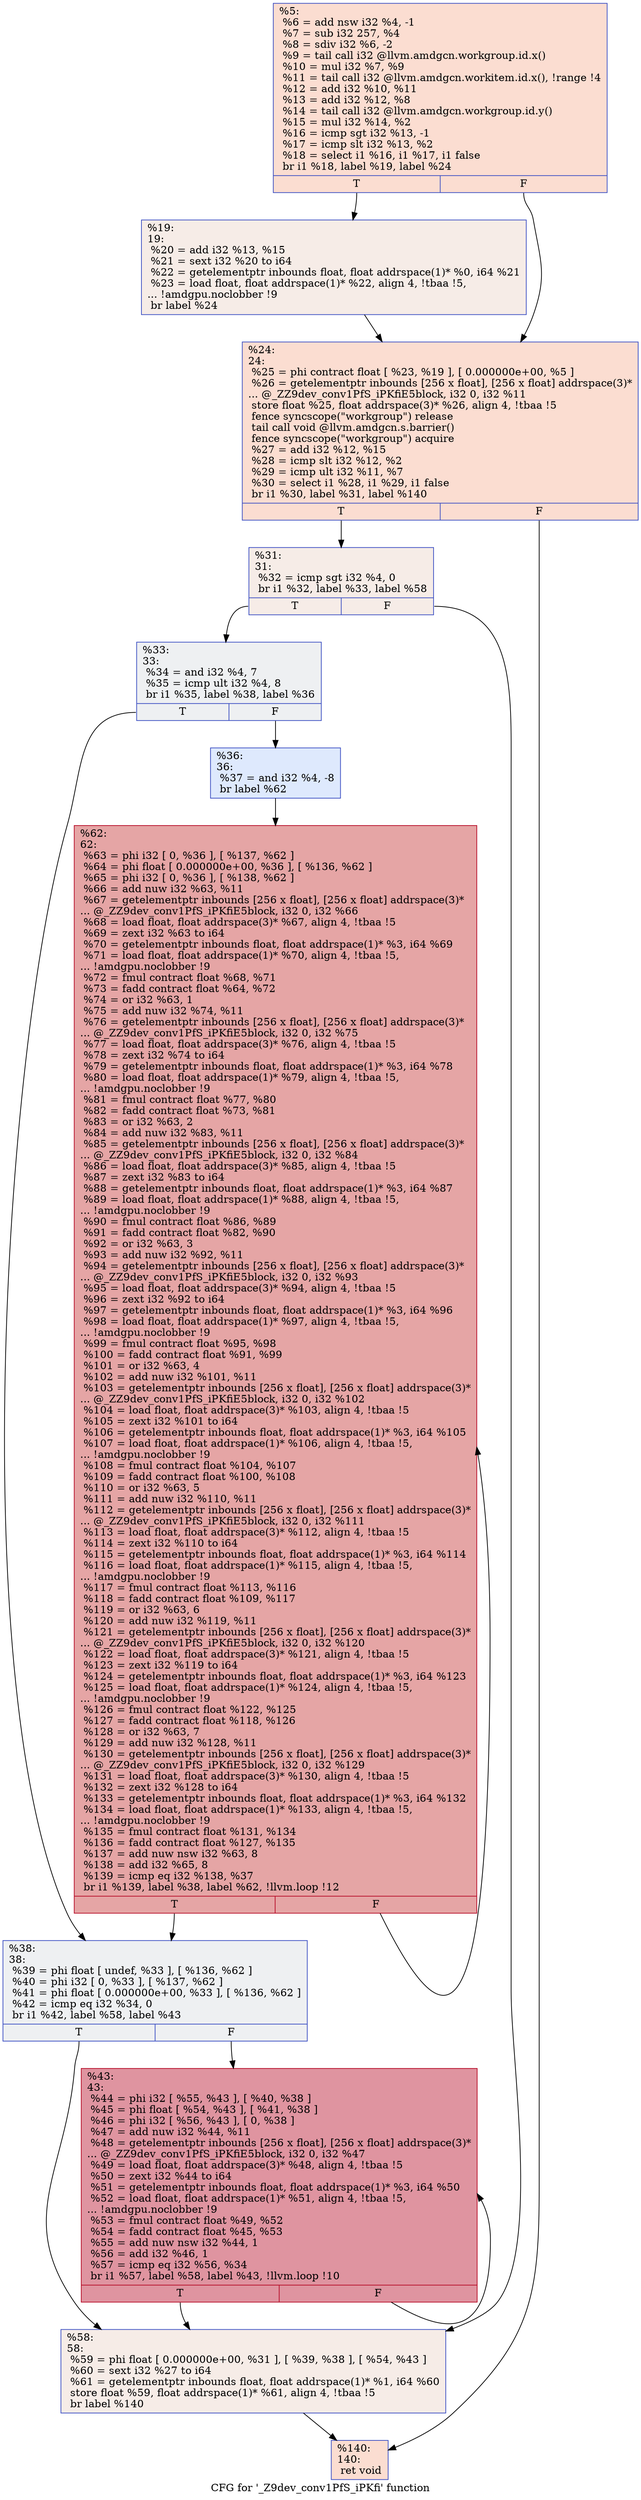 digraph "CFG for '_Z9dev_conv1PfS_iPKfi' function" {
	label="CFG for '_Z9dev_conv1PfS_iPKfi' function";

	Node0x564ebc0 [shape=record,color="#3d50c3ff", style=filled, fillcolor="#f7b39670",label="{%5:\l  %6 = add nsw i32 %4, -1\l  %7 = sub i32 257, %4\l  %8 = sdiv i32 %6, -2\l  %9 = tail call i32 @llvm.amdgcn.workgroup.id.x()\l  %10 = mul i32 %7, %9\l  %11 = tail call i32 @llvm.amdgcn.workitem.id.x(), !range !4\l  %12 = add i32 %10, %11\l  %13 = add i32 %12, %8\l  %14 = tail call i32 @llvm.amdgcn.workgroup.id.y()\l  %15 = mul i32 %14, %2\l  %16 = icmp sgt i32 %13, -1\l  %17 = icmp slt i32 %13, %2\l  %18 = select i1 %16, i1 %17, i1 false\l  br i1 %18, label %19, label %24\l|{<s0>T|<s1>F}}"];
	Node0x564ebc0:s0 -> Node0x5650a10;
	Node0x564ebc0:s1 -> Node0x5650aa0;
	Node0x5650a10 [shape=record,color="#3d50c3ff", style=filled, fillcolor="#ead5c970",label="{%19:\l19:                                               \l  %20 = add i32 %13, %15\l  %21 = sext i32 %20 to i64\l  %22 = getelementptr inbounds float, float addrspace(1)* %0, i64 %21\l  %23 = load float, float addrspace(1)* %22, align 4, !tbaa !5,\l... !amdgpu.noclobber !9\l  br label %24\l}"];
	Node0x5650a10 -> Node0x5650aa0;
	Node0x5650aa0 [shape=record,color="#3d50c3ff", style=filled, fillcolor="#f7b39670",label="{%24:\l24:                                               \l  %25 = phi contract float [ %23, %19 ], [ 0.000000e+00, %5 ]\l  %26 = getelementptr inbounds [256 x float], [256 x float] addrspace(3)*\l... @_ZZ9dev_conv1PfS_iPKfiE5block, i32 0, i32 %11\l  store float %25, float addrspace(3)* %26, align 4, !tbaa !5\l  fence syncscope(\"workgroup\") release\l  tail call void @llvm.amdgcn.s.barrier()\l  fence syncscope(\"workgroup\") acquire\l  %27 = add i32 %12, %15\l  %28 = icmp slt i32 %12, %2\l  %29 = icmp ult i32 %11, %7\l  %30 = select i1 %28, i1 %29, i1 false\l  br i1 %30, label %31, label %140\l|{<s0>T|<s1>F}}"];
	Node0x5650aa0:s0 -> Node0x5651ed0;
	Node0x5650aa0:s1 -> Node0x5651f60;
	Node0x5651ed0 [shape=record,color="#3d50c3ff", style=filled, fillcolor="#ead5c970",label="{%31:\l31:                                               \l  %32 = icmp sgt i32 %4, 0\l  br i1 %32, label %33, label %58\l|{<s0>T|<s1>F}}"];
	Node0x5651ed0:s0 -> Node0x5650850;
	Node0x5651ed0:s1 -> Node0x56508a0;
	Node0x5650850 [shape=record,color="#3d50c3ff", style=filled, fillcolor="#d9dce170",label="{%33:\l33:                                               \l  %34 = and i32 %4, 7\l  %35 = icmp ult i32 %4, 8\l  br i1 %35, label %38, label %36\l|{<s0>T|<s1>F}}"];
	Node0x5650850:s0 -> Node0x5652510;
	Node0x5650850:s1 -> Node0x5652560;
	Node0x5652560 [shape=record,color="#3d50c3ff", style=filled, fillcolor="#b5cdfa70",label="{%36:\l36:                                               \l  %37 = and i32 %4, -8\l  br label %62\l}"];
	Node0x5652560 -> Node0x5652760;
	Node0x5652510 [shape=record,color="#3d50c3ff", style=filled, fillcolor="#d9dce170",label="{%38:\l38:                                               \l  %39 = phi float [ undef, %33 ], [ %136, %62 ]\l  %40 = phi i32 [ 0, %33 ], [ %137, %62 ]\l  %41 = phi float [ 0.000000e+00, %33 ], [ %136, %62 ]\l  %42 = icmp eq i32 %34, 0\l  br i1 %42, label %58, label %43\l|{<s0>T|<s1>F}}"];
	Node0x5652510:s0 -> Node0x56508a0;
	Node0x5652510:s1 -> Node0x5652b60;
	Node0x5652b60 [shape=record,color="#b70d28ff", style=filled, fillcolor="#b70d2870",label="{%43:\l43:                                               \l  %44 = phi i32 [ %55, %43 ], [ %40, %38 ]\l  %45 = phi float [ %54, %43 ], [ %41, %38 ]\l  %46 = phi i32 [ %56, %43 ], [ 0, %38 ]\l  %47 = add nuw i32 %44, %11\l  %48 = getelementptr inbounds [256 x float], [256 x float] addrspace(3)*\l... @_ZZ9dev_conv1PfS_iPKfiE5block, i32 0, i32 %47\l  %49 = load float, float addrspace(3)* %48, align 4, !tbaa !5\l  %50 = zext i32 %44 to i64\l  %51 = getelementptr inbounds float, float addrspace(1)* %3, i64 %50\l  %52 = load float, float addrspace(1)* %51, align 4, !tbaa !5,\l... !amdgpu.noclobber !9\l  %53 = fmul contract float %49, %52\l  %54 = fadd contract float %45, %53\l  %55 = add nuw nsw i32 %44, 1\l  %56 = add i32 %46, 1\l  %57 = icmp eq i32 %56, %34\l  br i1 %57, label %58, label %43, !llvm.loop !10\l|{<s0>T|<s1>F}}"];
	Node0x5652b60:s0 -> Node0x56508a0;
	Node0x5652b60:s1 -> Node0x5652b60;
	Node0x56508a0 [shape=record,color="#3d50c3ff", style=filled, fillcolor="#ead5c970",label="{%58:\l58:                                               \l  %59 = phi float [ 0.000000e+00, %31 ], [ %39, %38 ], [ %54, %43 ]\l  %60 = sext i32 %27 to i64\l  %61 = getelementptr inbounds float, float addrspace(1)* %1, i64 %60\l  store float %59, float addrspace(1)* %61, align 4, !tbaa !5\l  br label %140\l}"];
	Node0x56508a0 -> Node0x5651f60;
	Node0x5652760 [shape=record,color="#b70d28ff", style=filled, fillcolor="#c5333470",label="{%62:\l62:                                               \l  %63 = phi i32 [ 0, %36 ], [ %137, %62 ]\l  %64 = phi float [ 0.000000e+00, %36 ], [ %136, %62 ]\l  %65 = phi i32 [ 0, %36 ], [ %138, %62 ]\l  %66 = add nuw i32 %63, %11\l  %67 = getelementptr inbounds [256 x float], [256 x float] addrspace(3)*\l... @_ZZ9dev_conv1PfS_iPKfiE5block, i32 0, i32 %66\l  %68 = load float, float addrspace(3)* %67, align 4, !tbaa !5\l  %69 = zext i32 %63 to i64\l  %70 = getelementptr inbounds float, float addrspace(1)* %3, i64 %69\l  %71 = load float, float addrspace(1)* %70, align 4, !tbaa !5,\l... !amdgpu.noclobber !9\l  %72 = fmul contract float %68, %71\l  %73 = fadd contract float %64, %72\l  %74 = or i32 %63, 1\l  %75 = add nuw i32 %74, %11\l  %76 = getelementptr inbounds [256 x float], [256 x float] addrspace(3)*\l... @_ZZ9dev_conv1PfS_iPKfiE5block, i32 0, i32 %75\l  %77 = load float, float addrspace(3)* %76, align 4, !tbaa !5\l  %78 = zext i32 %74 to i64\l  %79 = getelementptr inbounds float, float addrspace(1)* %3, i64 %78\l  %80 = load float, float addrspace(1)* %79, align 4, !tbaa !5,\l... !amdgpu.noclobber !9\l  %81 = fmul contract float %77, %80\l  %82 = fadd contract float %73, %81\l  %83 = or i32 %63, 2\l  %84 = add nuw i32 %83, %11\l  %85 = getelementptr inbounds [256 x float], [256 x float] addrspace(3)*\l... @_ZZ9dev_conv1PfS_iPKfiE5block, i32 0, i32 %84\l  %86 = load float, float addrspace(3)* %85, align 4, !tbaa !5\l  %87 = zext i32 %83 to i64\l  %88 = getelementptr inbounds float, float addrspace(1)* %3, i64 %87\l  %89 = load float, float addrspace(1)* %88, align 4, !tbaa !5,\l... !amdgpu.noclobber !9\l  %90 = fmul contract float %86, %89\l  %91 = fadd contract float %82, %90\l  %92 = or i32 %63, 3\l  %93 = add nuw i32 %92, %11\l  %94 = getelementptr inbounds [256 x float], [256 x float] addrspace(3)*\l... @_ZZ9dev_conv1PfS_iPKfiE5block, i32 0, i32 %93\l  %95 = load float, float addrspace(3)* %94, align 4, !tbaa !5\l  %96 = zext i32 %92 to i64\l  %97 = getelementptr inbounds float, float addrspace(1)* %3, i64 %96\l  %98 = load float, float addrspace(1)* %97, align 4, !tbaa !5,\l... !amdgpu.noclobber !9\l  %99 = fmul contract float %95, %98\l  %100 = fadd contract float %91, %99\l  %101 = or i32 %63, 4\l  %102 = add nuw i32 %101, %11\l  %103 = getelementptr inbounds [256 x float], [256 x float] addrspace(3)*\l... @_ZZ9dev_conv1PfS_iPKfiE5block, i32 0, i32 %102\l  %104 = load float, float addrspace(3)* %103, align 4, !tbaa !5\l  %105 = zext i32 %101 to i64\l  %106 = getelementptr inbounds float, float addrspace(1)* %3, i64 %105\l  %107 = load float, float addrspace(1)* %106, align 4, !tbaa !5,\l... !amdgpu.noclobber !9\l  %108 = fmul contract float %104, %107\l  %109 = fadd contract float %100, %108\l  %110 = or i32 %63, 5\l  %111 = add nuw i32 %110, %11\l  %112 = getelementptr inbounds [256 x float], [256 x float] addrspace(3)*\l... @_ZZ9dev_conv1PfS_iPKfiE5block, i32 0, i32 %111\l  %113 = load float, float addrspace(3)* %112, align 4, !tbaa !5\l  %114 = zext i32 %110 to i64\l  %115 = getelementptr inbounds float, float addrspace(1)* %3, i64 %114\l  %116 = load float, float addrspace(1)* %115, align 4, !tbaa !5,\l... !amdgpu.noclobber !9\l  %117 = fmul contract float %113, %116\l  %118 = fadd contract float %109, %117\l  %119 = or i32 %63, 6\l  %120 = add nuw i32 %119, %11\l  %121 = getelementptr inbounds [256 x float], [256 x float] addrspace(3)*\l... @_ZZ9dev_conv1PfS_iPKfiE5block, i32 0, i32 %120\l  %122 = load float, float addrspace(3)* %121, align 4, !tbaa !5\l  %123 = zext i32 %119 to i64\l  %124 = getelementptr inbounds float, float addrspace(1)* %3, i64 %123\l  %125 = load float, float addrspace(1)* %124, align 4, !tbaa !5,\l... !amdgpu.noclobber !9\l  %126 = fmul contract float %122, %125\l  %127 = fadd contract float %118, %126\l  %128 = or i32 %63, 7\l  %129 = add nuw i32 %128, %11\l  %130 = getelementptr inbounds [256 x float], [256 x float] addrspace(3)*\l... @_ZZ9dev_conv1PfS_iPKfiE5block, i32 0, i32 %129\l  %131 = load float, float addrspace(3)* %130, align 4, !tbaa !5\l  %132 = zext i32 %128 to i64\l  %133 = getelementptr inbounds float, float addrspace(1)* %3, i64 %132\l  %134 = load float, float addrspace(1)* %133, align 4, !tbaa !5,\l... !amdgpu.noclobber !9\l  %135 = fmul contract float %131, %134\l  %136 = fadd contract float %127, %135\l  %137 = add nuw nsw i32 %63, 8\l  %138 = add i32 %65, 8\l  %139 = icmp eq i32 %138, %37\l  br i1 %139, label %38, label %62, !llvm.loop !12\l|{<s0>T|<s1>F}}"];
	Node0x5652760:s0 -> Node0x5652510;
	Node0x5652760:s1 -> Node0x5652760;
	Node0x5651f60 [shape=record,color="#3d50c3ff", style=filled, fillcolor="#f7b39670",label="{%140:\l140:                                              \l  ret void\l}"];
}
